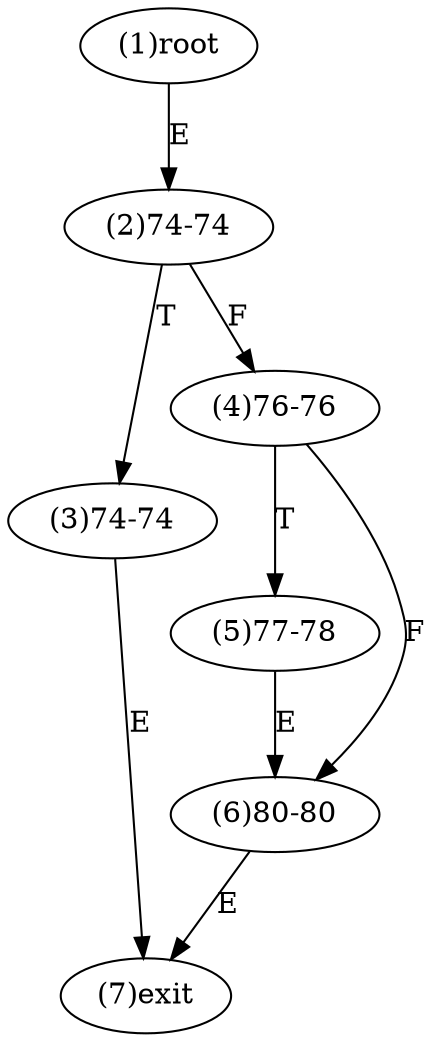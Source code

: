 digraph "" { 
1[ label="(1)root"];
2[ label="(2)74-74"];
3[ label="(3)74-74"];
4[ label="(4)76-76"];
5[ label="(5)77-78"];
6[ label="(6)80-80"];
7[ label="(7)exit"];
1->2[ label="E"];
2->4[ label="F"];
2->3[ label="T"];
3->7[ label="E"];
4->6[ label="F"];
4->5[ label="T"];
5->6[ label="E"];
6->7[ label="E"];
}